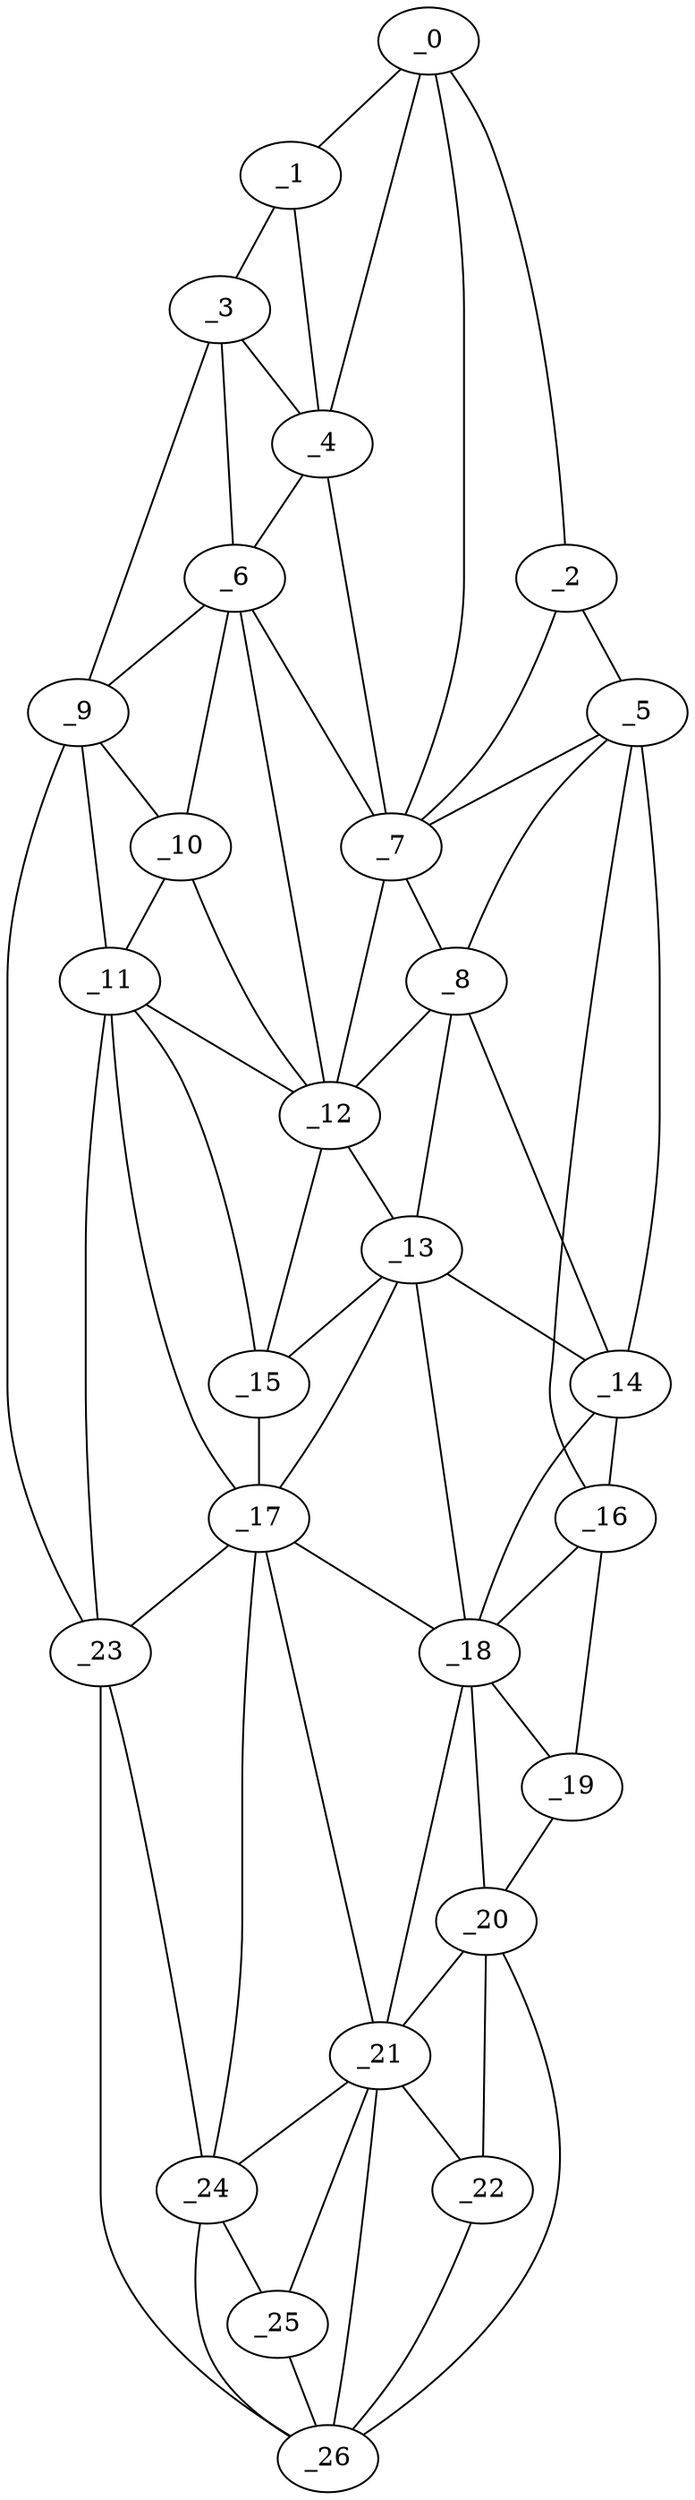 graph "obj19__30.gxl" {
	_0	 [x=9,
		y=57];
	_1	 [x=11,
		y=47];
	_0 -- _1	 [valence=1];
	_2	 [x=13,
		y=75];
	_0 -- _2	 [valence=1];
	_4	 [x=18,
		y=53];
	_0 -- _4	 [valence=2];
	_7	 [x=28,
		y=68];
	_0 -- _7	 [valence=1];
	_3	 [x=18,
		y=43];
	_1 -- _3	 [valence=1];
	_1 -- _4	 [valence=1];
	_5	 [x=21,
		y=78];
	_2 -- _5	 [valence=1];
	_2 -- _7	 [valence=1];
	_3 -- _4	 [valence=2];
	_6	 [x=26,
		y=54];
	_3 -- _6	 [valence=2];
	_9	 [x=36,
		y=40];
	_3 -- _9	 [valence=1];
	_4 -- _6	 [valence=2];
	_4 -- _7	 [valence=2];
	_5 -- _7	 [valence=2];
	_8	 [x=35,
		y=78];
	_5 -- _8	 [valence=2];
	_14	 [x=61,
		y=86];
	_5 -- _14	 [valence=2];
	_16	 [x=77,
		y=90];
	_5 -- _16	 [valence=1];
	_6 -- _7	 [valence=1];
	_6 -- _9	 [valence=2];
	_10	 [x=37,
		y=47];
	_6 -- _10	 [valence=1];
	_12	 [x=49,
		y=59];
	_6 -- _12	 [valence=2];
	_7 -- _8	 [valence=2];
	_7 -- _12	 [valence=2];
	_8 -- _12	 [valence=2];
	_13	 [x=58,
		y=75];
	_8 -- _13	 [valence=2];
	_8 -- _14	 [valence=1];
	_9 -- _10	 [valence=1];
	_11	 [x=47,
		y=45];
	_9 -- _11	 [valence=2];
	_23	 [x=114,
		y=44];
	_9 -- _23	 [valence=1];
	_10 -- _11	 [valence=2];
	_10 -- _12	 [valence=2];
	_11 -- _12	 [valence=1];
	_15	 [x=62,
		y=60];
	_11 -- _15	 [valence=2];
	_17	 [x=79,
		y=62];
	_11 -- _17	 [valence=2];
	_11 -- _23	 [valence=1];
	_12 -- _13	 [valence=2];
	_12 -- _15	 [valence=2];
	_13 -- _14	 [valence=2];
	_13 -- _15	 [valence=2];
	_13 -- _17	 [valence=2];
	_18	 [x=85,
		y=80];
	_13 -- _18	 [valence=2];
	_14 -- _16	 [valence=2];
	_14 -- _18	 [valence=2];
	_15 -- _17	 [valence=2];
	_16 -- _18	 [valence=2];
	_19	 [x=91,
		y=91];
	_16 -- _19	 [valence=1];
	_17 -- _18	 [valence=2];
	_21	 [x=110,
		y=68];
	_17 -- _21	 [valence=2];
	_17 -- _23	 [valence=2];
	_24	 [x=115,
		y=54];
	_17 -- _24	 [valence=1];
	_18 -- _19	 [valence=2];
	_20	 [x=106,
		y=84];
	_18 -- _20	 [valence=1];
	_18 -- _21	 [valence=2];
	_19 -- _20	 [valence=1];
	_20 -- _21	 [valence=2];
	_22	 [x=111,
		y=77];
	_20 -- _22	 [valence=2];
	_26	 [x=124,
		y=74];
	_20 -- _26	 [valence=1];
	_21 -- _22	 [valence=1];
	_21 -- _24	 [valence=2];
	_25	 [x=118,
		y=64];
	_21 -- _25	 [valence=2];
	_21 -- _26	 [valence=2];
	_22 -- _26	 [valence=2];
	_23 -- _24	 [valence=1];
	_23 -- _26	 [valence=1];
	_24 -- _25	 [valence=1];
	_24 -- _26	 [valence=2];
	_25 -- _26	 [valence=2];
}
